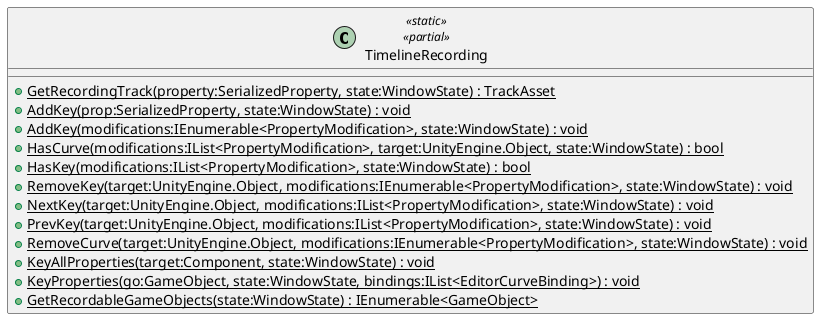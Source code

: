 @startuml
class TimelineRecording <<static>> <<partial>> {
    + {static} GetRecordingTrack(property:SerializedProperty, state:WindowState) : TrackAsset
    + {static} AddKey(prop:SerializedProperty, state:WindowState) : void
    + {static} AddKey(modifications:IEnumerable<PropertyModification>, state:WindowState) : void
    + {static} HasCurve(modifications:IList<PropertyModification>, target:UnityEngine.Object, state:WindowState) : bool
    + {static} HasKey(modifications:IList<PropertyModification>, state:WindowState) : bool
    + {static} RemoveKey(target:UnityEngine.Object, modifications:IEnumerable<PropertyModification>, state:WindowState) : void
    + {static} NextKey(target:UnityEngine.Object, modifications:IList<PropertyModification>, state:WindowState) : void
    + {static} PrevKey(target:UnityEngine.Object, modifications:IList<PropertyModification>, state:WindowState) : void
    + {static} RemoveCurve(target:UnityEngine.Object, modifications:IEnumerable<PropertyModification>, state:WindowState) : void
    + {static} KeyAllProperties(target:Component, state:WindowState) : void
    + {static} KeyProperties(go:GameObject, state:WindowState, bindings:IList<EditorCurveBinding>) : void
    + {static} GetRecordableGameObjects(state:WindowState) : IEnumerable<GameObject>
}
@enduml
